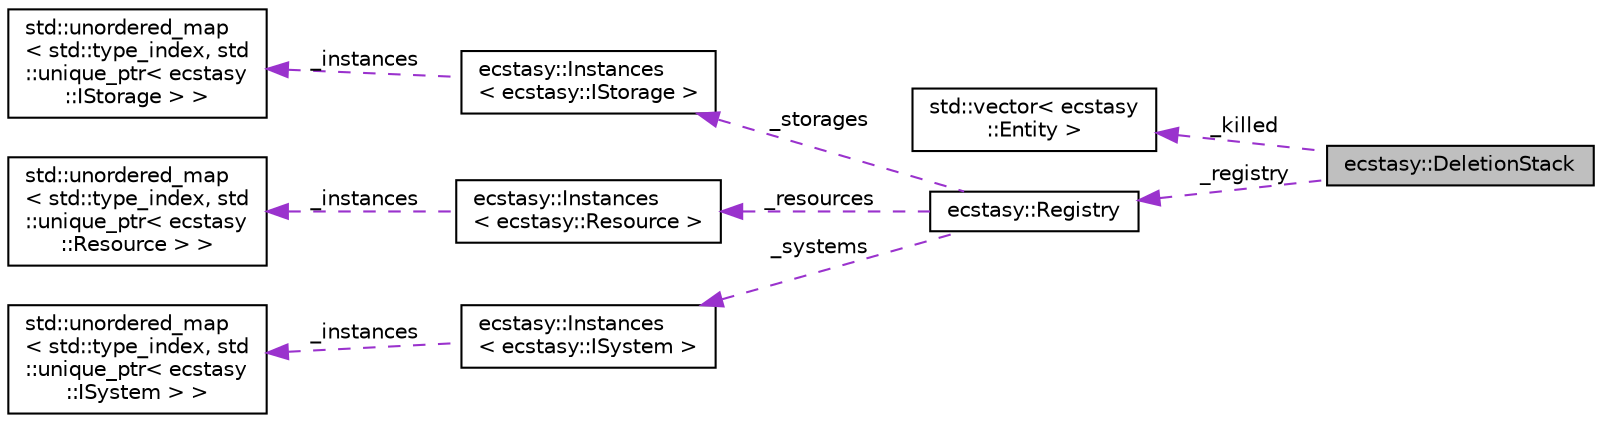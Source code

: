 digraph "ecstasy::DeletionStack"
{
 // LATEX_PDF_SIZE
  edge [fontname="Helvetica",fontsize="10",labelfontname="Helvetica",labelfontsize="10"];
  node [fontname="Helvetica",fontsize="10",shape=record];
  rankdir="LR";
  Node1 [label="ecstasy::DeletionStack",height=0.2,width=0.4,color="black", fillcolor="grey75", style="filled", fontcolor="black",tooltip="Helper to manage entity deletion safely within an iteration."];
  Node2 -> Node1 [dir="back",color="darkorchid3",fontsize="10",style="dashed",label=" _killed" ,fontname="Helvetica"];
  Node2 [label="std::vector\< ecstasy\l::Entity \>",height=0.2,width=0.4,color="black", fillcolor="white", style="filled",URL="/home/runner/work/ecstasy/ecstasy/doc/external/cppreference-doxygen-web.tag.xml$cpp/container/vector.html",tooltip=" "];
  Node3 -> Node1 [dir="back",color="darkorchid3",fontsize="10",style="dashed",label=" _registry" ,fontname="Helvetica"];
  Node3 [label="ecstasy::Registry",height=0.2,width=0.4,color="black", fillcolor="white", style="filled",URL="$classecstasy_1_1_registry.html",tooltip="Base of an ECS architecture."];
  Node4 -> Node3 [dir="back",color="darkorchid3",fontsize="10",style="dashed",label=" _storages" ,fontname="Helvetica"];
  Node4 [label="ecstasy::Instances\l\< ecstasy::IStorage \>",height=0.2,width=0.4,color="black", fillcolor="white", style="filled",URL="$classecstasy_1_1_instances.html",tooltip=" "];
  Node5 -> Node4 [dir="back",color="darkorchid3",fontsize="10",style="dashed",label=" _instances" ,fontname="Helvetica"];
  Node5 [label="std::unordered_map\l\< std::type_index, std\l::unique_ptr\< ecstasy\l::IStorage \> \>",height=0.2,width=0.4,color="black", fillcolor="white", style="filled",URL="/home/runner/work/ecstasy/ecstasy/doc/external/cppreference-doxygen-web.tag.xml$cpp/container/unordered_map.html",tooltip=" "];
  Node6 -> Node3 [dir="back",color="darkorchid3",fontsize="10",style="dashed",label=" _resources" ,fontname="Helvetica"];
  Node6 [label="ecstasy::Instances\l\< ecstasy::Resource \>",height=0.2,width=0.4,color="black", fillcolor="white", style="filled",URL="$classecstasy_1_1_instances.html",tooltip=" "];
  Node7 -> Node6 [dir="back",color="darkorchid3",fontsize="10",style="dashed",label=" _instances" ,fontname="Helvetica"];
  Node7 [label="std::unordered_map\l\< std::type_index, std\l::unique_ptr\< ecstasy\l::Resource \> \>",height=0.2,width=0.4,color="black", fillcolor="white", style="filled",URL="/home/runner/work/ecstasy/ecstasy/doc/external/cppreference-doxygen-web.tag.xml$cpp/container/unordered_map.html",tooltip=" "];
  Node8 -> Node3 [dir="back",color="darkorchid3",fontsize="10",style="dashed",label=" _systems" ,fontname="Helvetica"];
  Node8 [label="ecstasy::Instances\l\< ecstasy::ISystem \>",height=0.2,width=0.4,color="black", fillcolor="white", style="filled",URL="$classecstasy_1_1_instances.html",tooltip=" "];
  Node9 -> Node8 [dir="back",color="darkorchid3",fontsize="10",style="dashed",label=" _instances" ,fontname="Helvetica"];
  Node9 [label="std::unordered_map\l\< std::type_index, std\l::unique_ptr\< ecstasy\l::ISystem \> \>",height=0.2,width=0.4,color="black", fillcolor="white", style="filled",URL="/home/runner/work/ecstasy/ecstasy/doc/external/cppreference-doxygen-web.tag.xml$cpp/container/unordered_map.html",tooltip=" "];
}
